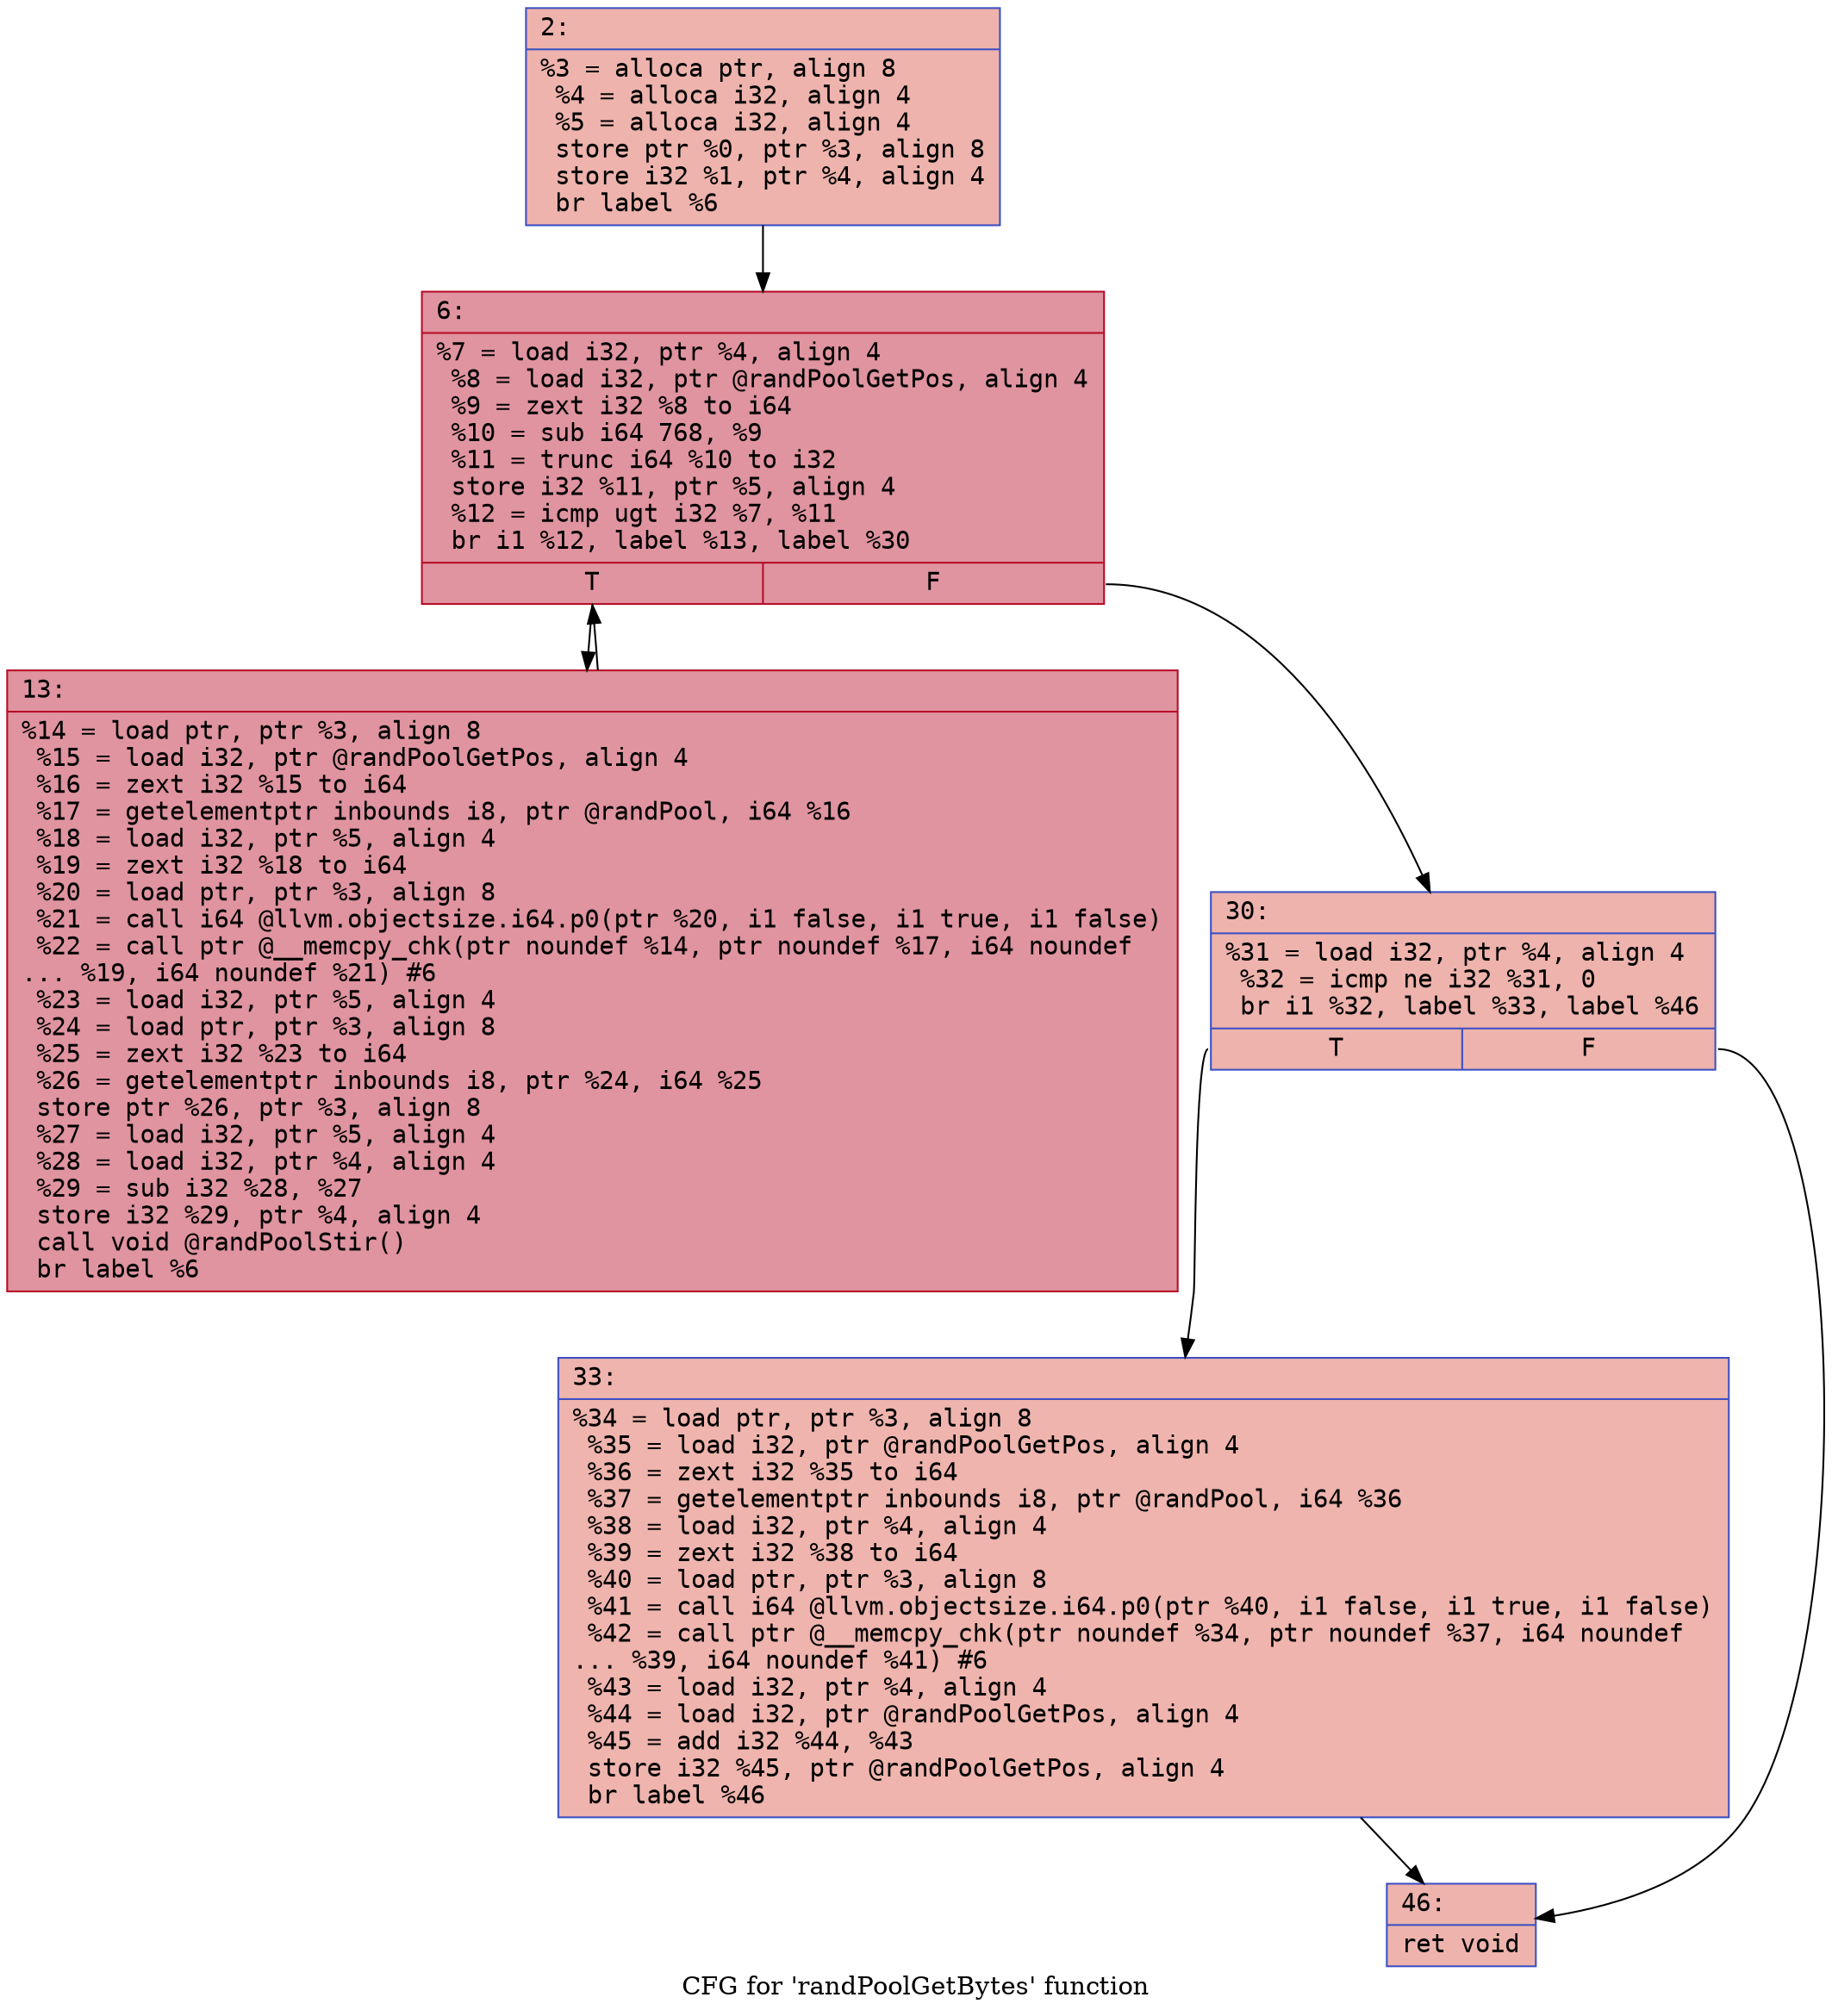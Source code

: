 digraph "CFG for 'randPoolGetBytes' function" {
	label="CFG for 'randPoolGetBytes' function";

	Node0x600001a9e990 [shape=record,color="#3d50c3ff", style=filled, fillcolor="#d6524470" fontname="Courier",label="{2:\l|  %3 = alloca ptr, align 8\l  %4 = alloca i32, align 4\l  %5 = alloca i32, align 4\l  store ptr %0, ptr %3, align 8\l  store i32 %1, ptr %4, align 4\l  br label %6\l}"];
	Node0x600001a9e990 -> Node0x600001a9e9e0[tooltip="2 -> 6\nProbability 100.00%" ];
	Node0x600001a9e9e0 [shape=record,color="#b70d28ff", style=filled, fillcolor="#b70d2870" fontname="Courier",label="{6:\l|  %7 = load i32, ptr %4, align 4\l  %8 = load i32, ptr @randPoolGetPos, align 4\l  %9 = zext i32 %8 to i64\l  %10 = sub i64 768, %9\l  %11 = trunc i64 %10 to i32\l  store i32 %11, ptr %5, align 4\l  %12 = icmp ugt i32 %7, %11\l  br i1 %12, label %13, label %30\l|{<s0>T|<s1>F}}"];
	Node0x600001a9e9e0:s0 -> Node0x600001a9ea30[tooltip="6 -> 13\nProbability 96.88%" ];
	Node0x600001a9e9e0:s1 -> Node0x600001a9ea80[tooltip="6 -> 30\nProbability 3.12%" ];
	Node0x600001a9ea30 [shape=record,color="#b70d28ff", style=filled, fillcolor="#b70d2870" fontname="Courier",label="{13:\l|  %14 = load ptr, ptr %3, align 8\l  %15 = load i32, ptr @randPoolGetPos, align 4\l  %16 = zext i32 %15 to i64\l  %17 = getelementptr inbounds i8, ptr @randPool, i64 %16\l  %18 = load i32, ptr %5, align 4\l  %19 = zext i32 %18 to i64\l  %20 = load ptr, ptr %3, align 8\l  %21 = call i64 @llvm.objectsize.i64.p0(ptr %20, i1 false, i1 true, i1 false)\l  %22 = call ptr @__memcpy_chk(ptr noundef %14, ptr noundef %17, i64 noundef\l... %19, i64 noundef %21) #6\l  %23 = load i32, ptr %5, align 4\l  %24 = load ptr, ptr %3, align 8\l  %25 = zext i32 %23 to i64\l  %26 = getelementptr inbounds i8, ptr %24, i64 %25\l  store ptr %26, ptr %3, align 8\l  %27 = load i32, ptr %5, align 4\l  %28 = load i32, ptr %4, align 4\l  %29 = sub i32 %28, %27\l  store i32 %29, ptr %4, align 4\l  call void @randPoolStir()\l  br label %6\l}"];
	Node0x600001a9ea30 -> Node0x600001a9e9e0[tooltip="13 -> 6\nProbability 100.00%" ];
	Node0x600001a9ea80 [shape=record,color="#3d50c3ff", style=filled, fillcolor="#d6524470" fontname="Courier",label="{30:\l|  %31 = load i32, ptr %4, align 4\l  %32 = icmp ne i32 %31, 0\l  br i1 %32, label %33, label %46\l|{<s0>T|<s1>F}}"];
	Node0x600001a9ea80:s0 -> Node0x600001a9ead0[tooltip="30 -> 33\nProbability 62.50%" ];
	Node0x600001a9ea80:s1 -> Node0x600001a9eb20[tooltip="30 -> 46\nProbability 37.50%" ];
	Node0x600001a9ead0 [shape=record,color="#3d50c3ff", style=filled, fillcolor="#d8564670" fontname="Courier",label="{33:\l|  %34 = load ptr, ptr %3, align 8\l  %35 = load i32, ptr @randPoolGetPos, align 4\l  %36 = zext i32 %35 to i64\l  %37 = getelementptr inbounds i8, ptr @randPool, i64 %36\l  %38 = load i32, ptr %4, align 4\l  %39 = zext i32 %38 to i64\l  %40 = load ptr, ptr %3, align 8\l  %41 = call i64 @llvm.objectsize.i64.p0(ptr %40, i1 false, i1 true, i1 false)\l  %42 = call ptr @__memcpy_chk(ptr noundef %34, ptr noundef %37, i64 noundef\l... %39, i64 noundef %41) #6\l  %43 = load i32, ptr %4, align 4\l  %44 = load i32, ptr @randPoolGetPos, align 4\l  %45 = add i32 %44, %43\l  store i32 %45, ptr @randPoolGetPos, align 4\l  br label %46\l}"];
	Node0x600001a9ead0 -> Node0x600001a9eb20[tooltip="33 -> 46\nProbability 100.00%" ];
	Node0x600001a9eb20 [shape=record,color="#3d50c3ff", style=filled, fillcolor="#d6524470" fontname="Courier",label="{46:\l|  ret void\l}"];
}
